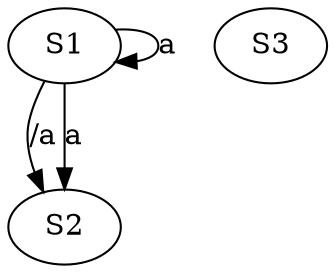 digraph one_hot {
  S1 [label="S1"];
  S2 [label="S2"];
  S3 [label="S3"];

  S1 -> S1 [label="a"];
  S1 -> S2 [label="/a"];
  S1 -> S2 [label="a"];


}
